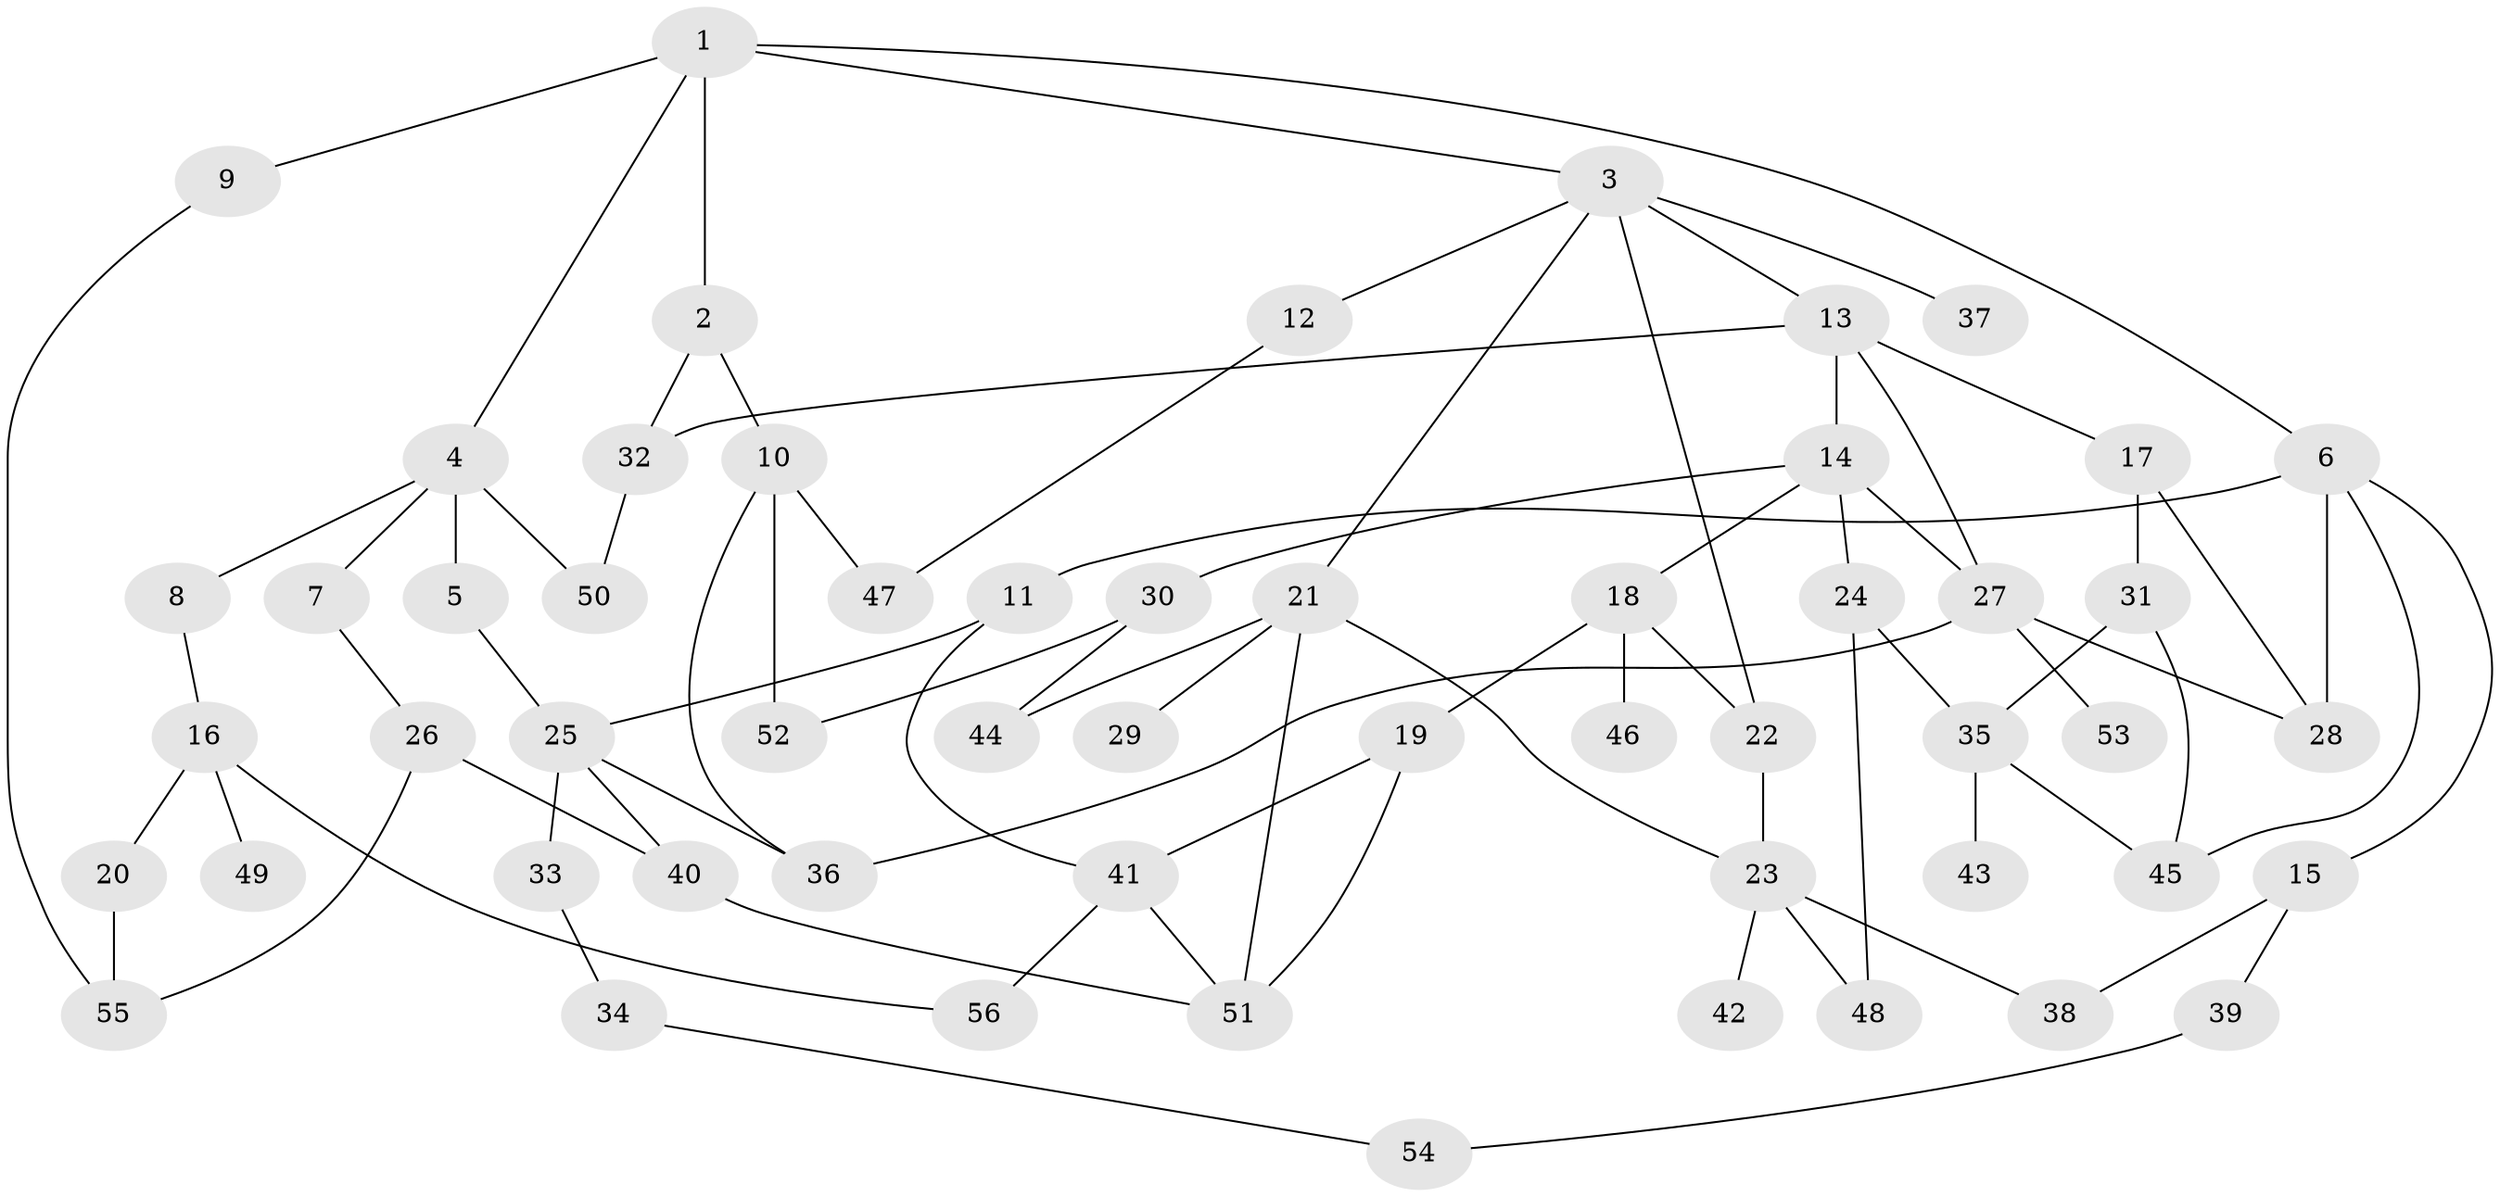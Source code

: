 // coarse degree distribution, {4: 0.10256410256410256, 5: 0.07692307692307693, 3: 0.23076923076923078, 2: 0.3076923076923077, 6: 0.07692307692307693, 7: 0.02564102564102564, 1: 0.1794871794871795}
// Generated by graph-tools (version 1.1) at 2025/45/03/04/25 21:45:08]
// undirected, 56 vertices, 82 edges
graph export_dot {
graph [start="1"]
  node [color=gray90,style=filled];
  1;
  2;
  3;
  4;
  5;
  6;
  7;
  8;
  9;
  10;
  11;
  12;
  13;
  14;
  15;
  16;
  17;
  18;
  19;
  20;
  21;
  22;
  23;
  24;
  25;
  26;
  27;
  28;
  29;
  30;
  31;
  32;
  33;
  34;
  35;
  36;
  37;
  38;
  39;
  40;
  41;
  42;
  43;
  44;
  45;
  46;
  47;
  48;
  49;
  50;
  51;
  52;
  53;
  54;
  55;
  56;
  1 -- 2;
  1 -- 3;
  1 -- 4;
  1 -- 6;
  1 -- 9;
  2 -- 10;
  2 -- 32;
  3 -- 12;
  3 -- 13;
  3 -- 21;
  3 -- 37;
  3 -- 22;
  4 -- 5;
  4 -- 7;
  4 -- 8;
  4 -- 50;
  5 -- 25;
  6 -- 11;
  6 -- 15;
  6 -- 28;
  6 -- 45;
  7 -- 26;
  8 -- 16;
  9 -- 55;
  10 -- 47;
  10 -- 52;
  10 -- 36;
  11 -- 25;
  11 -- 41;
  12 -- 47;
  13 -- 14;
  13 -- 17;
  13 -- 32;
  13 -- 27;
  14 -- 18;
  14 -- 24;
  14 -- 27;
  14 -- 30;
  15 -- 39;
  15 -- 38;
  16 -- 20;
  16 -- 49;
  16 -- 56;
  17 -- 31;
  17 -- 28;
  18 -- 19;
  18 -- 22;
  18 -- 46;
  19 -- 41;
  19 -- 51;
  20 -- 55;
  21 -- 23;
  21 -- 29;
  21 -- 44;
  21 -- 51;
  22 -- 23;
  23 -- 38;
  23 -- 42;
  23 -- 48;
  24 -- 48;
  24 -- 35;
  25 -- 33;
  25 -- 40;
  25 -- 36;
  26 -- 40;
  26 -- 55;
  27 -- 36;
  27 -- 53;
  27 -- 28;
  30 -- 52;
  30 -- 44;
  31 -- 35;
  31 -- 45;
  32 -- 50;
  33 -- 34;
  34 -- 54;
  35 -- 43;
  35 -- 45;
  39 -- 54;
  40 -- 51;
  41 -- 51;
  41 -- 56;
}
